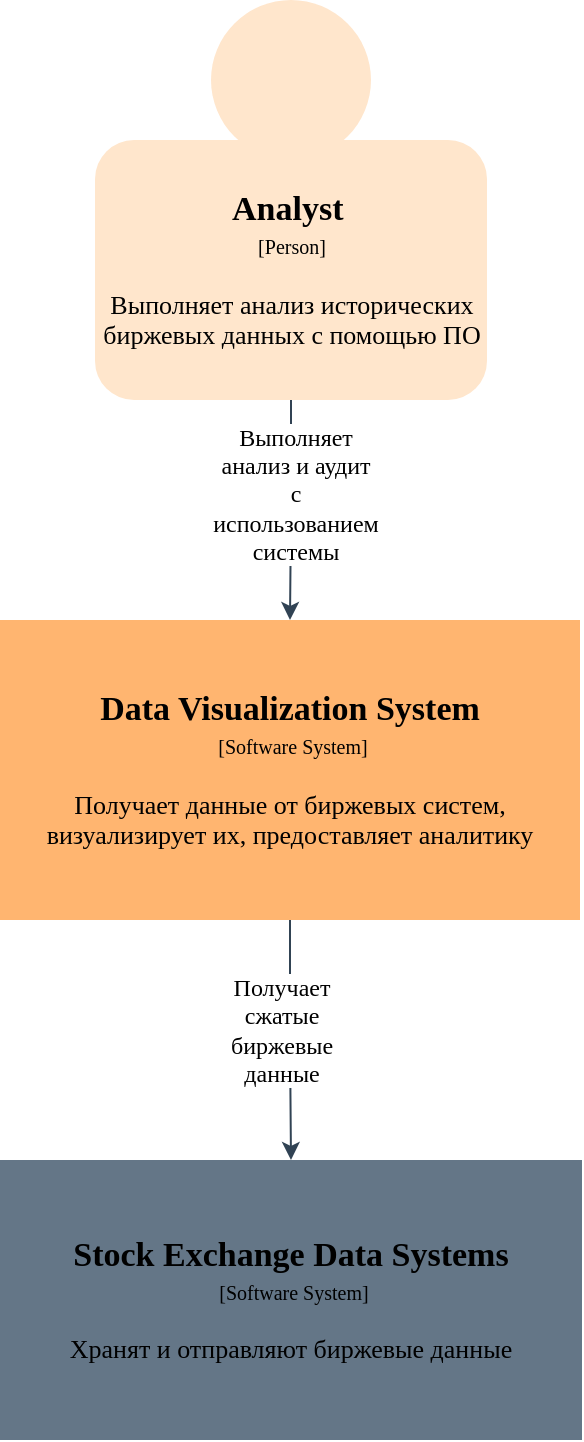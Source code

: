 <mxfile version="26.0.16">
  <diagram name="Страница — 1" id="hMTUSs9I4ao4YT4HsUE5">
    <mxGraphModel dx="1400" dy="1936" grid="1" gridSize="10" guides="1" tooltips="1" connect="1" arrows="1" fold="1" page="1" pageScale="1" pageWidth="827" pageHeight="1169" math="0" shadow="0">
      <root>
        <mxCell id="0" />
        <mxCell id="1" parent="0" />
        <mxCell id="RY0QyIMPYed7EQmvGmTz-8" style="edgeStyle=orthogonalEdgeStyle;rounded=0;orthogonalLoop=1;jettySize=auto;html=1;fillColor=#647687;strokeColor=#314354;" edge="1" parent="1" source="RY0QyIMPYed7EQmvGmTz-1" target="RY0QyIMPYed7EQmvGmTz-5">
          <mxGeometry relative="1" as="geometry" />
        </mxCell>
        <mxCell id="RY0QyIMPYed7EQmvGmTz-9" value="&lt;font style=&quot;font-size: 12px;&quot; data-font-src=&quot;https://fonts.googleapis.com/css?family=Montserrat&quot; face=&quot;Montserrat&quot;&gt;Получает сжатые биржевые данные&lt;/font&gt;" style="edgeLabel;html=1;align=center;verticalAlign=middle;resizable=0;points=[];whiteSpace=wrap;" vertex="1" connectable="0" parent="RY0QyIMPYed7EQmvGmTz-8">
          <mxGeometry x="-0.084" y="-4" relative="1" as="geometry">
            <mxPoint as="offset" />
          </mxGeometry>
        </mxCell>
        <mxCell id="RY0QyIMPYed7EQmvGmTz-1" value="&lt;font style=&quot;font-size: 17px;&quot; data-font-src=&quot;https://fonts.googleapis.com/css?family=Montserrat&quot; face=&quot;Montserrat&quot;&gt;&lt;b&gt;Data Visualization System&lt;/b&gt;&lt;/font&gt;&lt;div&gt;&lt;span data-end=&quot;4303&quot; data-start=&quot;4247&quot;&gt;&lt;font style=&quot;&quot; data-font-src=&quot;https://fonts.googleapis.com/css?family=Montserrat&quot; face=&quot;Montserrat&quot;&gt;&lt;b&gt;&amp;nbsp;&lt;/b&gt;&lt;font style=&quot;font-size: 10px;&quot;&gt;[Software System]&lt;/font&gt;&lt;/font&gt;&lt;/span&gt;&lt;/div&gt;&lt;div&gt;&lt;span data-end=&quot;4303&quot; data-start=&quot;4247&quot;&gt;&lt;font data-font-src=&quot;https://fonts.googleapis.com/css?family=Montserrat&quot; face=&quot;Montserrat&quot;&gt;&lt;br&gt;&lt;/font&gt;&lt;/span&gt;&lt;/div&gt;&lt;div style=&quot;padding-left: 20px; padding-right: 20px;&quot;&gt;&lt;span data-end=&quot;4303&quot; data-start=&quot;4247&quot;&gt;&lt;font style=&quot;font-size: 13px;&quot; data-font-src=&quot;https://fonts.googleapis.com/css?family=Montserrat&quot; face=&quot;Montserrat&quot;&gt;Получает данные от биржевых систем, визуализирует их, предоставляет аналитику&lt;/font&gt;&lt;/span&gt;&lt;/div&gt;" style="rounded=0;whiteSpace=wrap;html=1;fillColor=#FFB570;strokeColor=none;fontColor=#000000;" vertex="1" parent="1">
          <mxGeometry x="269" y="220" width="290" height="150" as="geometry" />
        </mxCell>
        <mxCell id="RY0QyIMPYed7EQmvGmTz-3" value="" style="ellipse;whiteSpace=wrap;html=1;aspect=fixed;fillColor=#ffe6cc;strokeColor=none;" vertex="1" parent="1">
          <mxGeometry x="374.5" y="-90" width="80" height="80" as="geometry" />
        </mxCell>
        <mxCell id="RY0QyIMPYed7EQmvGmTz-10" style="edgeStyle=orthogonalEdgeStyle;rounded=0;orthogonalLoop=1;jettySize=auto;html=1;entryX=0.5;entryY=0;entryDx=0;entryDy=0;fillColor=#647687;strokeColor=#314354;" edge="1" parent="1" source="RY0QyIMPYed7EQmvGmTz-4" target="RY0QyIMPYed7EQmvGmTz-1">
          <mxGeometry relative="1" as="geometry" />
        </mxCell>
        <mxCell id="RY0QyIMPYed7EQmvGmTz-11" value="&lt;font face=&quot;Montserrat&quot; style=&quot;font-size: 12px;&quot;&gt;Выполняет анализ и аудит с использованием системы&lt;/font&gt;" style="edgeLabel;html=1;align=center;verticalAlign=middle;resizable=0;points=[];whiteSpace=wrap;" vertex="1" connectable="0" parent="RY0QyIMPYed7EQmvGmTz-10">
          <mxGeometry x="-0.178" y="2" relative="1" as="geometry">
            <mxPoint y="1" as="offset" />
          </mxGeometry>
        </mxCell>
        <mxCell id="RY0QyIMPYed7EQmvGmTz-4" value="&lt;font style=&quot;font-size: 17px;&quot; data-font-src=&quot;https://fonts.googleapis.com/css?family=Montserrat&quot; face=&quot;Montserrat&quot;&gt;&lt;b&gt;Analyst&amp;nbsp;&lt;/b&gt;&lt;/font&gt;&lt;div&gt;&lt;font style=&quot;font-size: 10px;&quot; data-font-src=&quot;https://fonts.googleapis.com/css?family=Montserrat&quot; face=&quot;Montserrat&quot;&gt;[Person]&lt;/font&gt;&lt;/div&gt;&lt;div&gt;&lt;font style=&quot;font-size: 10px;&quot; data-font-src=&quot;https://fonts.googleapis.com/css?family=Montserrat&quot; face=&quot;Montserrat&quot;&gt;&lt;br&gt;&lt;/font&gt;&lt;/div&gt;&lt;div&gt;&lt;font style=&quot;font-size: 13px;&quot; data-font-src=&quot;https://fonts.googleapis.com/css?family=Montserrat&quot; face=&quot;Montserrat&quot;&gt;Выполняет анализ исторических биржевых данных с помощью ПО&lt;/font&gt;&lt;/div&gt;" style="rounded=1;whiteSpace=wrap;html=1;strokeColor=none;fillColor=#ffe6cc;" vertex="1" parent="1">
          <mxGeometry x="316.5" y="-20" width="196" height="130" as="geometry" />
        </mxCell>
        <mxCell id="RY0QyIMPYed7EQmvGmTz-5" value="&lt;font face=&quot;Montserrat&quot; color=&quot;#000000&quot;&gt;&lt;span style=&quot;font-size: 17px;&quot;&gt;&lt;b&gt;Stock Exchange Data Systems&lt;/b&gt;&lt;/span&gt;&lt;/font&gt;&lt;br&gt;&lt;div style=&quot;color: rgb(0, 0, 0);&quot;&gt;&lt;span data-end=&quot;4303&quot; data-start=&quot;4247&quot;&gt;&lt;font data-font-src=&quot;https://fonts.googleapis.com/css?family=Montserrat&quot; face=&quot;Montserrat&quot;&gt;&lt;b&gt;&amp;nbsp;&lt;/b&gt;&lt;font style=&quot;font-size: 10px;&quot;&gt;[Software System]&lt;/font&gt;&lt;/font&gt;&lt;/span&gt;&lt;/div&gt;&lt;div style=&quot;color: rgb(0, 0, 0);&quot;&gt;&lt;span data-end=&quot;4303&quot; data-start=&quot;4247&quot;&gt;&lt;font data-font-src=&quot;https://fonts.googleapis.com/css?family=Montserrat&quot; face=&quot;Montserrat&quot;&gt;&lt;br&gt;&lt;/font&gt;&lt;/span&gt;&lt;/div&gt;&lt;div style=&quot;color: rgb(0, 0, 0); padding-left: 20px; padding-right: 20px;&quot;&gt;&lt;span data-end=&quot;4303&quot; data-start=&quot;4247&quot;&gt;&lt;font style=&quot;font-size: 13px;&quot; data-font-src=&quot;https://fonts.googleapis.com/css?family=Montserrat&quot; face=&quot;Montserrat&quot;&gt;Хранят и отправляют биржевые данные&lt;/font&gt;&lt;/span&gt;&lt;/div&gt;" style="rounded=0;whiteSpace=wrap;html=1;fillColor=#647687;fontColor=#ffffff;strokeColor=none;" vertex="1" parent="1">
          <mxGeometry x="269" y="490" width="291" height="140" as="geometry" />
        </mxCell>
      </root>
    </mxGraphModel>
  </diagram>
</mxfile>
